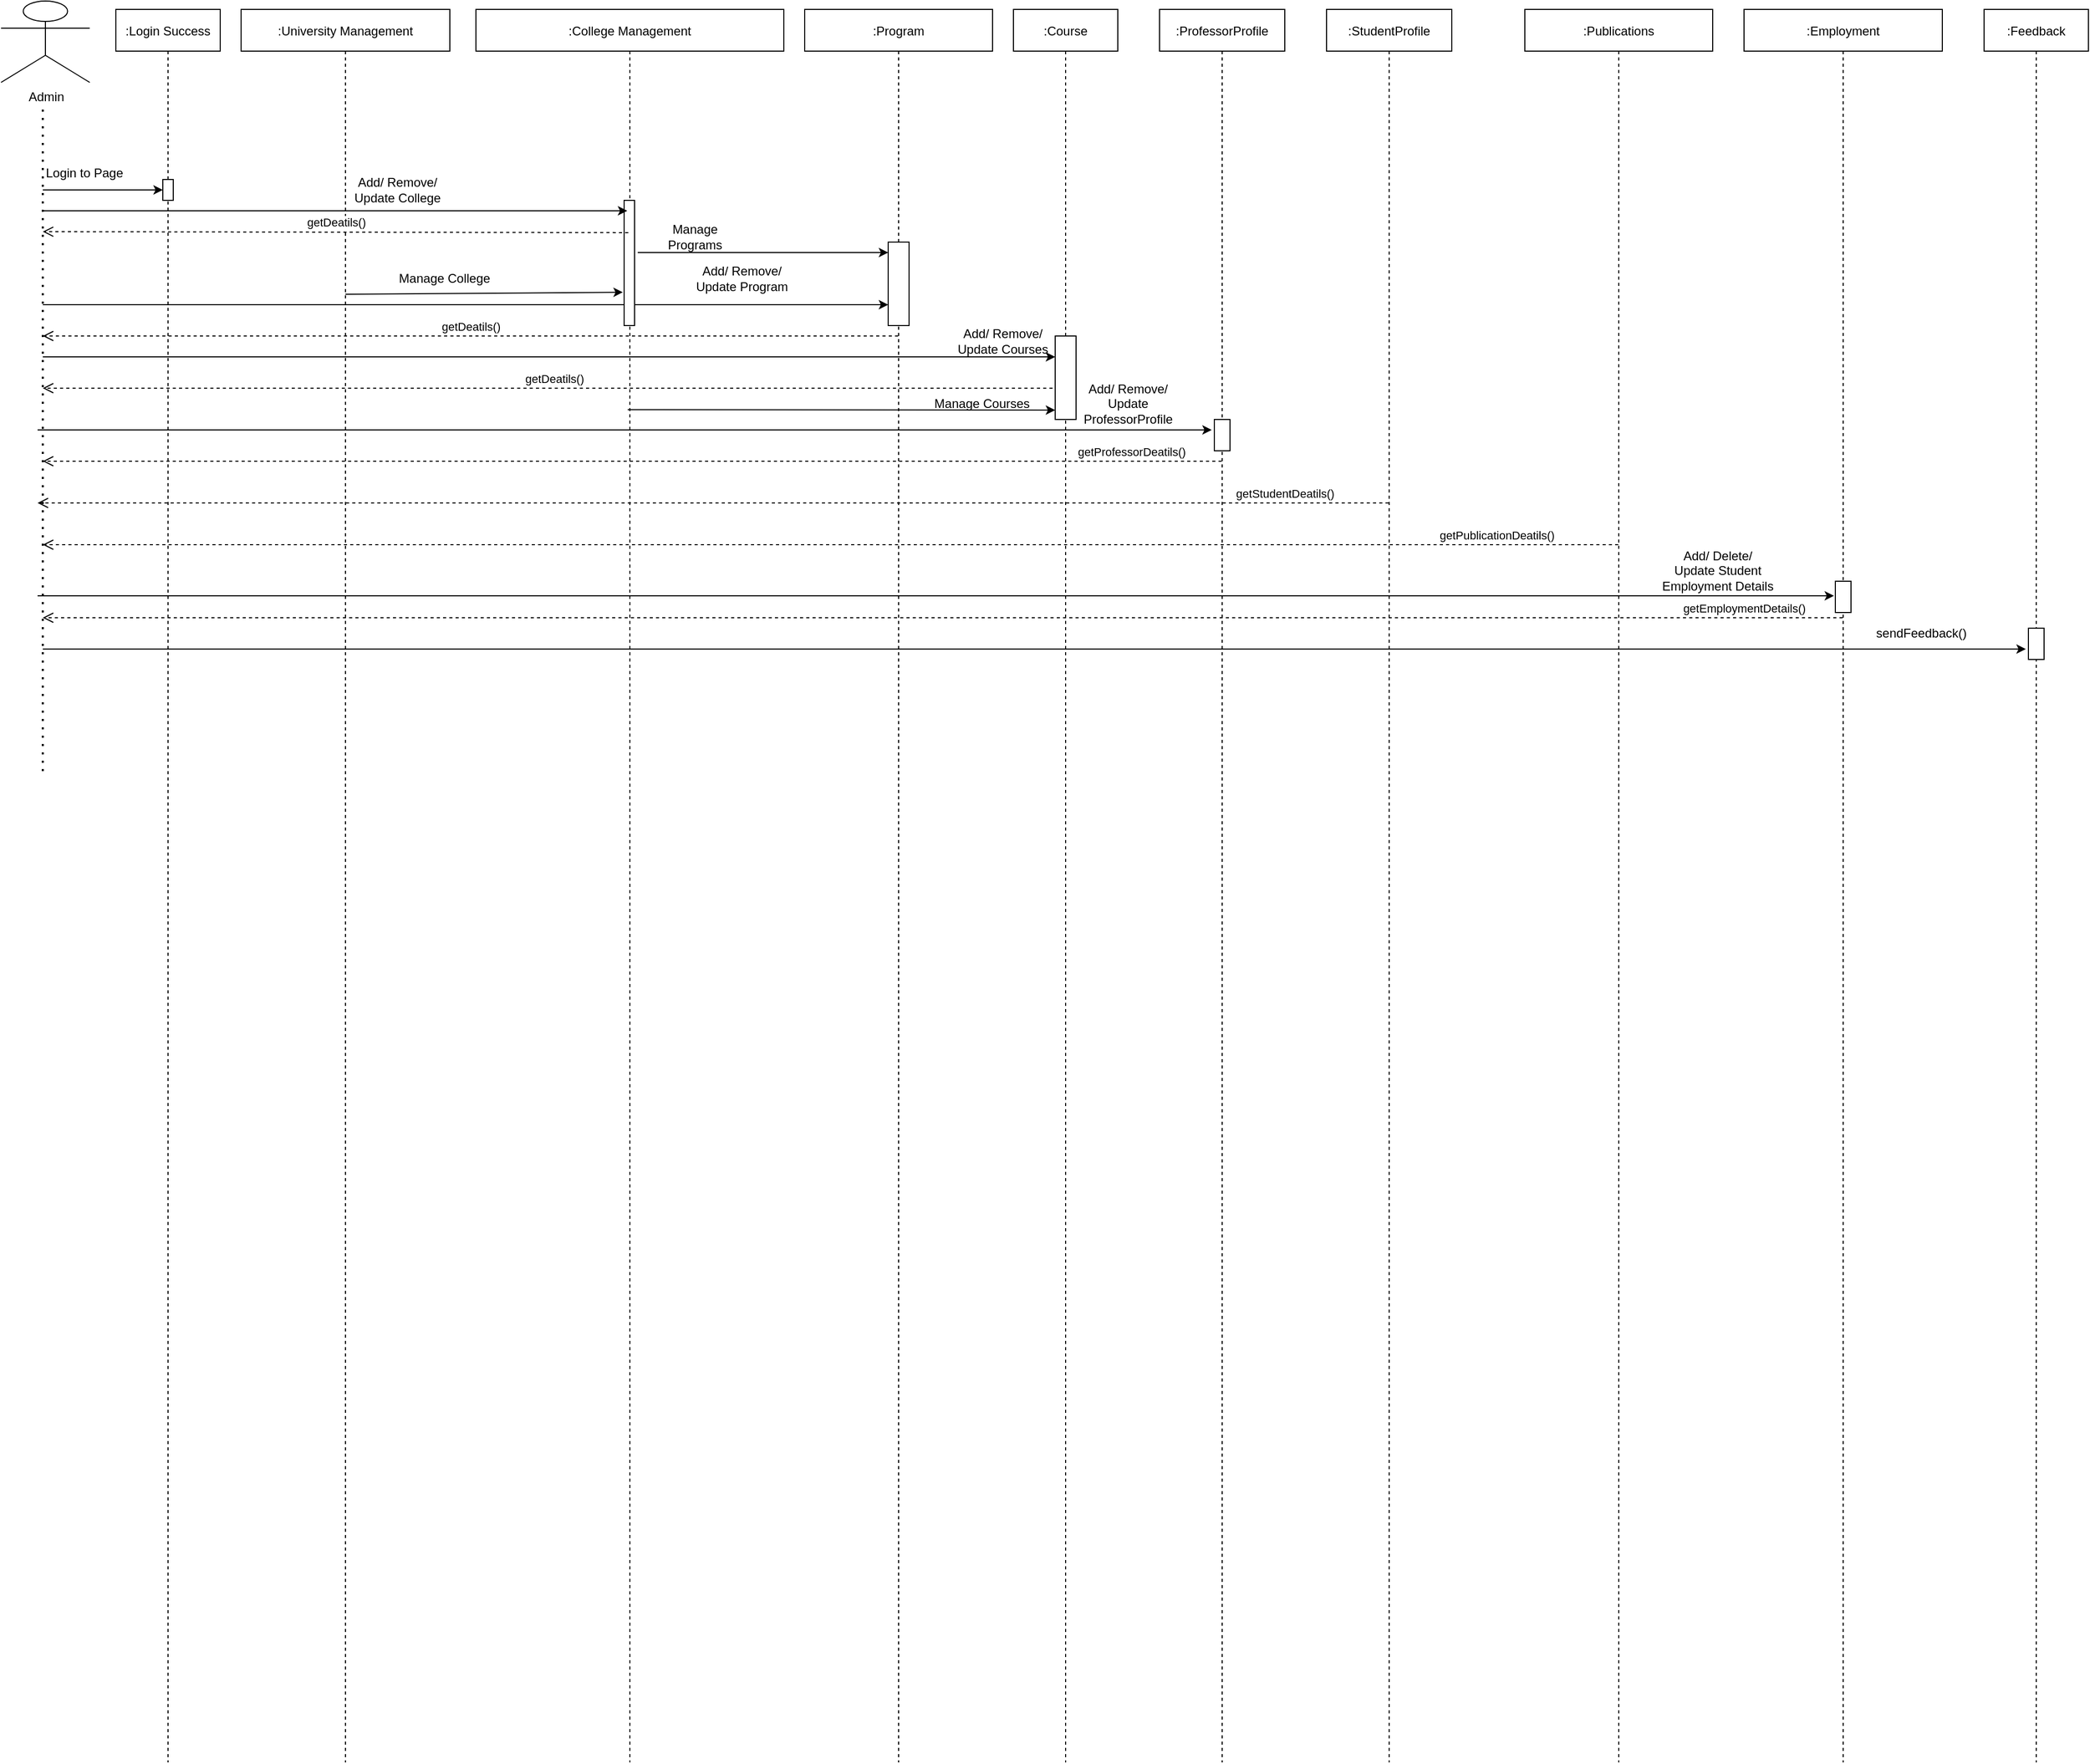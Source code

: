 <mxfile version="15.5.9" type="device" pages="5"><diagram id="-YylwGmBEjygzxJn9zCW" name="admin"><mxGraphModel dx="2234" dy="729" grid="1" gridSize="10" guides="1" tooltips="1" connect="1" arrows="1" fold="1" page="1" pageScale="1" pageWidth="850" pageHeight="1100" math="0" shadow="0"><root><mxCell id="0"/><mxCell id="1" parent="0"/><mxCell id="qCKNexQaomVt-2Db5GSP-1" value=":University Management" style="shape=umlLifeline;perimeter=lifelinePerimeter;container=1;collapsible=0;recursiveResize=0;rounded=0;shadow=0;strokeWidth=1;" vertex="1" parent="1"><mxGeometry x="70" y="168" width="200" height="1680" as="geometry"/></mxCell><mxCell id="qCKNexQaomVt-2Db5GSP-6" value=":College Management" style="shape=umlLifeline;perimeter=lifelinePerimeter;container=1;collapsible=0;recursiveResize=0;rounded=0;shadow=0;strokeWidth=1;" vertex="1" parent="1"><mxGeometry x="295" y="168" width="295" height="1680" as="geometry"/></mxCell><mxCell id="qCKNexQaomVt-2Db5GSP-17" value=":Program" style="shape=umlLifeline;perimeter=lifelinePerimeter;container=1;collapsible=0;recursiveResize=0;rounded=0;shadow=0;strokeWidth=1;" vertex="1" parent="1"><mxGeometry x="610" y="168" width="180" height="1680" as="geometry"/></mxCell><mxCell id="qCKNexQaomVt-2Db5GSP-30" value=":Course" style="shape=umlLifeline;perimeter=lifelinePerimeter;container=1;collapsible=0;recursiveResize=0;rounded=0;shadow=0;strokeWidth=1;" vertex="1" parent="1"><mxGeometry x="810" y="168" width="100" height="1680" as="geometry"/></mxCell><mxCell id="qCKNexQaomVt-2Db5GSP-33" value=":Publications" style="shape=umlLifeline;perimeter=lifelinePerimeter;container=1;collapsible=0;recursiveResize=0;rounded=0;shadow=0;strokeWidth=1;" vertex="1" parent="1"><mxGeometry x="1300" y="168" width="180" height="1680" as="geometry"/></mxCell><mxCell id="qCKNexQaomVt-2Db5GSP-36" value=":Feedback" style="shape=umlLifeline;perimeter=lifelinePerimeter;container=1;collapsible=0;recursiveResize=0;rounded=0;shadow=0;strokeWidth=1;" vertex="1" parent="1"><mxGeometry x="1740" y="168" width="100" height="1680" as="geometry"/></mxCell><mxCell id="qCKNexQaomVt-2Db5GSP-40" value=":Login Success" style="shape=umlLifeline;perimeter=lifelinePerimeter;container=1;collapsible=0;recursiveResize=0;rounded=0;shadow=0;strokeWidth=1;" vertex="1" parent="1"><mxGeometry x="-50" y="168" width="100" height="1680" as="geometry"/></mxCell><mxCell id="qCKNexQaomVt-2Db5GSP-48" value=":ProfessorProfile" style="shape=umlLifeline;perimeter=lifelinePerimeter;container=1;collapsible=0;recursiveResize=0;rounded=0;shadow=0;strokeWidth=1;" vertex="1" parent="1"><mxGeometry x="950" y="168" width="120" height="1680" as="geometry"/></mxCell><mxCell id="qCKNexQaomVt-2Db5GSP-50" value=":StudentProfile" style="shape=umlLifeline;perimeter=lifelinePerimeter;container=1;collapsible=0;recursiveResize=0;rounded=0;shadow=0;strokeWidth=1;" vertex="1" parent="1"><mxGeometry x="1110" y="168" width="120" height="1680" as="geometry"/></mxCell><mxCell id="qCKNexQaomVt-2Db5GSP-51" value=":Employment" style="shape=umlLifeline;perimeter=lifelinePerimeter;container=1;collapsible=0;recursiveResize=0;rounded=0;shadow=0;strokeWidth=1;" vertex="1" parent="1"><mxGeometry x="1510" y="168" width="190" height="1680" as="geometry"/></mxCell><mxCell id="F0qDE3bRMRym2ZZXly0R-1" value="Add/ Remove/ Update College" style="text;html=1;strokeColor=none;fillColor=none;align=center;verticalAlign=middle;whiteSpace=wrap;rounded=0;" vertex="1" parent="1"><mxGeometry x="170" y="326" width="100" height="30" as="geometry"/></mxCell><mxCell id="F0qDE3bRMRym2ZZXly0R-2" value="" style="endArrow=classic;html=1;rounded=0;" edge="1" parent="1"><mxGeometry width="50" height="50" relative="1" as="geometry"><mxPoint x="-120" y="451" as="sourcePoint"/><mxPoint x="690" y="451" as="targetPoint"/></mxGeometry></mxCell><mxCell id="F0qDE3bRMRym2ZZXly0R-3" value="" style="endArrow=classic;html=1;rounded=0;" edge="1" parent="1"><mxGeometry width="50" height="50" relative="1" as="geometry"><mxPoint x="-120" y="781" as="sourcePoint"/><mxPoint x="1780" y="781" as="targetPoint"/></mxGeometry></mxCell><mxCell id="F0qDE3bRMRym2ZZXly0R-4" value="" style="endArrow=classic;html=1;rounded=0;" edge="1" parent="1"><mxGeometry width="50" height="50" relative="1" as="geometry"><mxPoint x="-120" y="501" as="sourcePoint"/><mxPoint x="850" y="501" as="targetPoint"/></mxGeometry></mxCell><mxCell id="F0qDE3bRMRym2ZZXly0R-5" value="" style="endArrow=classic;html=1;rounded=0;" edge="1" parent="1"><mxGeometry width="50" height="50" relative="1" as="geometry"><mxPoint x="-125" y="571" as="sourcePoint"/><mxPoint x="1000" y="571" as="targetPoint"/></mxGeometry></mxCell><mxCell id="F0qDE3bRMRym2ZZXly0R-6" value="getStudentDeatils()" style="html=1;verticalAlign=bottom;endArrow=open;dashed=1;endSize=8;rounded=0;" edge="1" parent="1"><mxGeometry x="-0.844" relative="1" as="geometry"><mxPoint x="1169.5" y="641" as="sourcePoint"/><mxPoint x="-125" y="641" as="targetPoint"/><mxPoint x="1" as="offset"/></mxGeometry></mxCell><mxCell id="F0qDE3bRMRym2ZZXly0R-7" value="" style="endArrow=classic;html=1;rounded=0;entryX=-0.084;entryY=0.465;entryDx=0;entryDy=0;entryPerimeter=0;" edge="1" parent="1" target="F0qDE3bRMRym2ZZXly0R-33"><mxGeometry width="50" height="50" relative="1" as="geometry"><mxPoint x="-125" y="730" as="sourcePoint"/><mxPoint x="1295" y="650" as="targetPoint"/></mxGeometry></mxCell><mxCell id="F0qDE3bRMRym2ZZXly0R-8" value="Add/ Remove/ Update Program" style="text;html=1;strokeColor=none;fillColor=none;align=center;verticalAlign=middle;whiteSpace=wrap;rounded=0;" vertex="1" parent="1"><mxGeometry x="500" y="411" width="100" height="30" as="geometry"/></mxCell><mxCell id="F0qDE3bRMRym2ZZXly0R-9" value="" style="html=1;points=[];perimeter=orthogonalPerimeter;" vertex="1" parent="1"><mxGeometry x="437" y="351" width="10" height="120" as="geometry"/></mxCell><mxCell id="F0qDE3bRMRym2ZZXly0R-10" value="Manage Courses" style="text;html=1;strokeColor=none;fillColor=none;align=center;verticalAlign=middle;whiteSpace=wrap;rounded=0;" vertex="1" parent="1"><mxGeometry x="730" y="531" width="100" height="30" as="geometry"/></mxCell><mxCell id="F0qDE3bRMRym2ZZXly0R-11" value="getDeatils()" style="html=1;verticalAlign=bottom;endArrow=open;dashed=1;endSize=8;rounded=0;" edge="1" parent="1"><mxGeometry relative="1" as="geometry"><mxPoint x="699.5" y="481" as="sourcePoint"/><mxPoint x="-120" y="481" as="targetPoint"/></mxGeometry></mxCell><mxCell id="F0qDE3bRMRym2ZZXly0R-12" value="getDeatils()" style="html=1;verticalAlign=bottom;endArrow=open;dashed=1;endSize=8;rounded=0;" edge="1" parent="1"><mxGeometry relative="1" as="geometry"><mxPoint x="859.5" y="531" as="sourcePoint"/><mxPoint x="-120" y="531" as="targetPoint"/></mxGeometry></mxCell><mxCell id="F0qDE3bRMRym2ZZXly0R-13" value="Add/ Remove/ Update Courses" style="text;html=1;strokeColor=none;fillColor=none;align=center;verticalAlign=middle;whiteSpace=wrap;rounded=0;" vertex="1" parent="1"><mxGeometry x="750" y="471" width="100" height="30" as="geometry"/></mxCell><mxCell id="F0qDE3bRMRym2ZZXly0R-14" value="" style="html=1;points=[];perimeter=orthogonalPerimeter;" vertex="1" parent="1"><mxGeometry x="690" y="391" width="20" height="80" as="geometry"/></mxCell><mxCell id="F0qDE3bRMRym2ZZXly0R-15" value="" style="html=1;points=[];perimeter=orthogonalPerimeter;" vertex="1" parent="1"><mxGeometry x="850" y="481" width="20" height="80" as="geometry"/></mxCell><mxCell id="F0qDE3bRMRym2ZZXly0R-16" value="" style="html=1;points=[];perimeter=orthogonalPerimeter;" vertex="1" parent="1"><mxGeometry x="1782.5" y="761" width="15" height="30" as="geometry"/></mxCell><mxCell id="F0qDE3bRMRym2ZZXly0R-17" value="Admin" style="shape=umlActor;verticalLabelPosition=bottom;verticalAlign=top;html=1;outlineConnect=0;" vertex="1" parent="1"><mxGeometry x="-160" y="160" width="85" height="78" as="geometry"/></mxCell><mxCell id="F0qDE3bRMRym2ZZXly0R-18" value="" style="endArrow=classic;html=1;rounded=0;" edge="1" parent="1" target="F0qDE3bRMRym2ZZXly0R-19"><mxGeometry width="50" height="50" relative="1" as="geometry"><mxPoint x="-95" y="341" as="sourcePoint"/><mxPoint x="45" y="261" as="targetPoint"/><Array as="points"><mxPoint x="-80" y="341"/><mxPoint x="-120" y="341"/><mxPoint x="-45" y="341"/><mxPoint x="-35" y="341"/><mxPoint x="-25" y="341"/></Array></mxGeometry></mxCell><mxCell id="F0qDE3bRMRym2ZZXly0R-19" value="" style="html=1;points=[];perimeter=orthogonalPerimeter;" vertex="1" parent="1"><mxGeometry x="-5" y="331" width="10" height="20" as="geometry"/></mxCell><mxCell id="F0qDE3bRMRym2ZZXly0R-20" value="Login to Page" style="text;html=1;strokeColor=none;fillColor=none;align=center;verticalAlign=middle;whiteSpace=wrap;rounded=0;" vertex="1" parent="1"><mxGeometry x="-140" y="310" width="120" height="30" as="geometry"/></mxCell><mxCell id="F0qDE3bRMRym2ZZXly0R-21" value="" style="endArrow=classic;html=1;rounded=0;" edge="1" parent="1"><mxGeometry width="50" height="50" relative="1" as="geometry"><mxPoint x="-120" y="361" as="sourcePoint"/><mxPoint x="440" y="361" as="targetPoint"/></mxGeometry></mxCell><mxCell id="F0qDE3bRMRym2ZZXly0R-22" value="" style="endArrow=classic;html=1;rounded=0;entryX=-0.124;entryY=0.734;entryDx=0;entryDy=0;entryPerimeter=0;" edge="1" parent="1" target="F0qDE3bRMRym2ZZXly0R-9"><mxGeometry width="50" height="50" relative="1" as="geometry"><mxPoint x="170" y="441" as="sourcePoint"/><mxPoint x="420" y="441" as="targetPoint"/></mxGeometry></mxCell><mxCell id="F0qDE3bRMRym2ZZXly0R-23" value="" style="endArrow=classic;html=1;rounded=0;" edge="1" parent="1"><mxGeometry width="50" height="50" relative="1" as="geometry"><mxPoint x="450" y="401" as="sourcePoint"/><mxPoint x="690" y="401" as="targetPoint"/></mxGeometry></mxCell><mxCell id="F0qDE3bRMRym2ZZXly0R-24" value="Manage Programs" style="text;html=1;strokeColor=none;fillColor=none;align=center;verticalAlign=middle;whiteSpace=wrap;rounded=0;" vertex="1" parent="1"><mxGeometry x="460" y="371" width="90" height="30" as="geometry"/></mxCell><mxCell id="F0qDE3bRMRym2ZZXly0R-25" value="" style="endArrow=classic;html=1;rounded=0;exitX=0.493;exitY=0.173;exitDx=0;exitDy=0;exitPerimeter=0;" edge="1" parent="1"><mxGeometry width="50" height="50" relative="1" as="geometry"><mxPoint x="440.435" y="551.64" as="sourcePoint"/><mxPoint x="850" y="552" as="targetPoint"/></mxGeometry></mxCell><mxCell id="F0qDE3bRMRym2ZZXly0R-26" value="Manage College" style="text;html=1;strokeColor=none;fillColor=none;align=center;verticalAlign=middle;whiteSpace=wrap;rounded=0;" vertex="1" parent="1"><mxGeometry x="220" y="411" width="90" height="30" as="geometry"/></mxCell><mxCell id="F0qDE3bRMRym2ZZXly0R-27" value="" style="html=1;points=[];perimeter=orthogonalPerimeter;" vertex="1" parent="1"><mxGeometry x="1002.5" y="561" width="15" height="30" as="geometry"/></mxCell><mxCell id="F0qDE3bRMRym2ZZXly0R-28" value="Add/ Remove/ Update ProfessorProfile" style="text;html=1;strokeColor=none;fillColor=none;align=center;verticalAlign=middle;whiteSpace=wrap;rounded=0;" vertex="1" parent="1"><mxGeometry x="870" y="531" width="100" height="30" as="geometry"/></mxCell><mxCell id="F0qDE3bRMRym2ZZXly0R-29" value="getProfessorDeatils()" style="html=1;verticalAlign=bottom;endArrow=open;dashed=1;endSize=8;rounded=0;" edge="1" parent="1"><mxGeometry x="-0.844" relative="1" as="geometry"><mxPoint x="1009.5" y="601" as="sourcePoint"/><mxPoint x="-120" y="601" as="targetPoint"/><mxPoint x="1" as="offset"/></mxGeometry></mxCell><mxCell id="F0qDE3bRMRym2ZZXly0R-30" value="getDeatils()" style="html=1;verticalAlign=bottom;endArrow=open;dashed=1;endSize=8;rounded=0;exitX=0.495;exitY=0.072;exitDx=0;exitDy=0;exitPerimeter=0;" edge="1" parent="1"><mxGeometry relative="1" as="geometry"><mxPoint x="441.025" y="381.96" as="sourcePoint"/><mxPoint x="-120" y="381" as="targetPoint"/></mxGeometry></mxCell><mxCell id="F0qDE3bRMRym2ZZXly0R-31" value="getPublicationDeatils()" style="html=1;verticalAlign=bottom;endArrow=open;dashed=1;endSize=8;rounded=0;" edge="1" parent="1"><mxGeometry x="-0.844" relative="1" as="geometry"><mxPoint x="1389.5" y="681" as="sourcePoint"/><mxPoint x="-120" y="681" as="targetPoint"/><mxPoint x="1" as="offset"/></mxGeometry></mxCell><mxCell id="F0qDE3bRMRym2ZZXly0R-32" value="sendFeedback()" style="text;html=1;strokeColor=none;fillColor=none;align=center;verticalAlign=middle;whiteSpace=wrap;rounded=0;" vertex="1" parent="1"><mxGeometry x="1650" y="751" width="60" height="30" as="geometry"/></mxCell><mxCell id="F0qDE3bRMRym2ZZXly0R-33" value="" style="html=1;points=[];perimeter=orthogonalPerimeter;" vertex="1" parent="1"><mxGeometry x="1597.5" y="716" width="15" height="30" as="geometry"/></mxCell><mxCell id="F0qDE3bRMRym2ZZXly0R-34" value="Add/ Delete/ Update Student Employment Details" style="text;html=1;strokeColor=none;fillColor=none;align=center;verticalAlign=middle;whiteSpace=wrap;rounded=0;" vertex="1" parent="1"><mxGeometry x="1430" y="691" width="110" height="30" as="geometry"/></mxCell><mxCell id="F0qDE3bRMRym2ZZXly0R-35" value="getEmploymentDetails()" style="html=1;verticalAlign=bottom;endArrow=open;dashed=1;endSize=8;rounded=0;" edge="1" parent="1"><mxGeometry x="-0.89" relative="1" as="geometry"><mxPoint x="1604.5" y="751" as="sourcePoint"/><mxPoint x="-120" y="751" as="targetPoint"/><mxPoint as="offset"/></mxGeometry></mxCell><mxCell id="iMxC1is6SRNna8F7C6UC-3" value="" style="endArrow=none;dashed=1;html=1;dashPattern=1 3;strokeWidth=2;rounded=0;" edge="1" parent="1"><mxGeometry width="50" height="50" relative="1" as="geometry"><mxPoint x="-120" y="898" as="sourcePoint"/><mxPoint x="-120" y="260" as="targetPoint"/></mxGeometry></mxCell></root></mxGraphModel></diagram><diagram name="professor" id="CnPs33ZmZ1TdsFPtPxai"><mxGraphModel dx="1888" dy="547" grid="1" gridSize="10" guides="1" tooltips="1" connect="1" arrows="1" fold="1" page="1" pageScale="1" pageWidth="850" pageHeight="1100" math="0" shadow="0"><root><mxCell id="REOiDxyGF0iehBWid3Dp-0"/><mxCell id="REOiDxyGF0iehBWid3Dp-1" parent="REOiDxyGF0iehBWid3Dp-0"/><mxCell id="REOiDxyGF0iehBWid3Dp-2" value=":University Management" style="shape=umlLifeline;perimeter=lifelinePerimeter;container=1;collapsible=0;recursiveResize=0;rounded=0;shadow=0;strokeWidth=1;" vertex="1" parent="REOiDxyGF0iehBWid3Dp-1"><mxGeometry x="70" y="163" width="200" height="1680" as="geometry"/></mxCell><mxCell id="REOiDxyGF0iehBWid3Dp-7" value=":College Management" style="shape=umlLifeline;perimeter=lifelinePerimeter;container=1;collapsible=0;recursiveResize=0;rounded=0;shadow=0;strokeWidth=1;" vertex="1" parent="REOiDxyGF0iehBWid3Dp-1"><mxGeometry x="295" y="163" width="295" height="1680" as="geometry"/></mxCell><mxCell id="REOiDxyGF0iehBWid3Dp-18" value=":Program" style="shape=umlLifeline;perimeter=lifelinePerimeter;container=1;collapsible=0;recursiveResize=0;rounded=0;shadow=0;strokeWidth=1;" vertex="1" parent="REOiDxyGF0iehBWid3Dp-1"><mxGeometry x="610" y="163" width="180" height="1680" as="geometry"/></mxCell><mxCell id="REOiDxyGF0iehBWid3Dp-31" value=":Course" style="shape=umlLifeline;perimeter=lifelinePerimeter;container=1;collapsible=0;recursiveResize=0;rounded=0;shadow=0;strokeWidth=1;" vertex="1" parent="REOiDxyGF0iehBWid3Dp-1"><mxGeometry x="810" y="163" width="100" height="1680" as="geometry"/></mxCell><mxCell id="REOiDxyGF0iehBWid3Dp-34" value=":Publications" style="shape=umlLifeline;perimeter=lifelinePerimeter;container=1;collapsible=0;recursiveResize=0;rounded=0;shadow=0;strokeWidth=1;" vertex="1" parent="REOiDxyGF0iehBWid3Dp-1"><mxGeometry x="1300" y="163" width="180" height="1680" as="geometry"/></mxCell><mxCell id="REOiDxyGF0iehBWid3Dp-41" value=":Login Success" style="shape=umlLifeline;perimeter=lifelinePerimeter;container=1;collapsible=0;recursiveResize=0;rounded=0;shadow=0;strokeWidth=1;" vertex="1" parent="REOiDxyGF0iehBWid3Dp-1"><mxGeometry x="-50" y="163" width="100" height="1680" as="geometry"/></mxCell><mxCell id="REOiDxyGF0iehBWid3Dp-49" value=":ProfessorProfile" style="shape=umlLifeline;perimeter=lifelinePerimeter;container=1;collapsible=0;recursiveResize=0;rounded=0;shadow=0;strokeWidth=1;" vertex="1" parent="REOiDxyGF0iehBWid3Dp-1"><mxGeometry x="950" y="163" width="120" height="1680" as="geometry"/></mxCell><mxCell id="REOiDxyGF0iehBWid3Dp-51" value=":StudentProfile" style="shape=umlLifeline;perimeter=lifelinePerimeter;container=1;collapsible=0;recursiveResize=0;rounded=0;shadow=0;strokeWidth=1;" vertex="1" parent="REOiDxyGF0iehBWid3Dp-1"><mxGeometry x="1110" y="163" width="120" height="1680" as="geometry"/></mxCell><mxCell id="REOiDxyGF0iehBWid3Dp-130" value="getProfessorDeatils()" style="html=1;verticalAlign=bottom;endArrow=open;dashed=1;endSize=8;rounded=0;" edge="1" parent="REOiDxyGF0iehBWid3Dp-1"><mxGeometry x="-0.879" y="-10" relative="1" as="geometry"><mxPoint x="1004.5" y="296" as="sourcePoint"/><mxPoint x="-120" y="296" as="targetPoint"/><mxPoint as="offset"/></mxGeometry></mxCell><mxCell id="REOiDxyGF0iehBWid3Dp-131" value="Teaches" style="text;html=1;strokeColor=none;fillColor=none;align=center;verticalAlign=middle;whiteSpace=wrap;rounded=0;" vertex="1" parent="REOiDxyGF0iehBWid3Dp-1"><mxGeometry x="730" y="291" width="60" height="30" as="geometry"/></mxCell><mxCell id="REOiDxyGF0iehBWid3Dp-132" value="getPublicationDeatils()" style="html=1;verticalAlign=bottom;endArrow=open;dashed=1;endSize=8;rounded=0;" edge="1" parent="REOiDxyGF0iehBWid3Dp-1"><mxGeometry x="-0.844" relative="1" as="geometry"><mxPoint x="1393" y="396" as="sourcePoint"/><mxPoint x="-120" y="396" as="targetPoint"/><mxPoint x="1" as="offset"/></mxGeometry></mxCell><mxCell id="REOiDxyGF0iehBWid3Dp-133" value="" style="html=1;points=[];perimeter=orthogonalPerimeter;" vertex="1" parent="REOiDxyGF0iehBWid3Dp-1"><mxGeometry x="1385" y="346" width="10" height="30" as="geometry"/></mxCell><mxCell id="REOiDxyGF0iehBWid3Dp-134" value="Professor" style="shape=umlActor;verticalLabelPosition=bottom;verticalAlign=top;html=1;outlineConnect=0;" vertex="1" parent="REOiDxyGF0iehBWid3Dp-1"><mxGeometry x="-140" y="130" width="40" height="64" as="geometry"/></mxCell><mxCell id="REOiDxyGF0iehBWid3Dp-135" value="" style="endArrow=classic;html=1;rounded=0;exitX=0.153;exitY=0.993;exitDx=0;exitDy=0;exitPerimeter=0;" edge="1" parent="REOiDxyGF0iehBWid3Dp-1" source="REOiDxyGF0iehBWid3Dp-138"><mxGeometry width="50" height="50" relative="1" as="geometry"><mxPoint x="-140" y="276" as="sourcePoint"/><mxPoint x="-5" y="276" as="targetPoint"/></mxGeometry></mxCell><mxCell id="REOiDxyGF0iehBWid3Dp-136" value="" style="html=1;points=[];perimeter=orthogonalPerimeter;" vertex="1" parent="REOiDxyGF0iehBWid3Dp-1"><mxGeometry x="-5" y="266" width="10" height="20" as="geometry"/></mxCell><mxCell id="REOiDxyGF0iehBWid3Dp-137" value="" style="endArrow=classic;html=1;rounded=0;entryX=0.486;entryY=0.407;entryDx=0;entryDy=0;entryPerimeter=0;" edge="1" parent="REOiDxyGF0iehBWid3Dp-1"><mxGeometry width="50" height="50" relative="1" as="geometry"><mxPoint x="-120" y="316" as="sourcePoint"/><mxPoint x="858.6" y="314.64" as="targetPoint"/></mxGeometry></mxCell><mxCell id="REOiDxyGF0iehBWid3Dp-138" value="Login to Page" style="text;html=1;strokeColor=none;fillColor=none;align=center;verticalAlign=middle;whiteSpace=wrap;rounded=0;" vertex="1" parent="REOiDxyGF0iehBWid3Dp-1"><mxGeometry x="-140" y="246" width="120" height="30" as="geometry"/></mxCell><mxCell id="REOiDxyGF0iehBWid3Dp-139" value="" style="endArrow=classic;html=1;rounded=0;" edge="1" parent="REOiDxyGF0iehBWid3Dp-1"><mxGeometry width="50" height="50" relative="1" as="geometry"><mxPoint x="-120" y="356" as="sourcePoint"/><mxPoint x="1380" y="356" as="targetPoint"/></mxGeometry></mxCell><mxCell id="REOiDxyGF0iehBWid3Dp-140" value="Publishes" style="text;html=1;strokeColor=none;fillColor=none;align=center;verticalAlign=middle;whiteSpace=wrap;rounded=0;" vertex="1" parent="REOiDxyGF0iehBWid3Dp-1"><mxGeometry x="1220" y="326" width="60" height="30" as="geometry"/></mxCell><mxCell id="Q01YaVghsuQ0AQxW3LUG-2" value="" style="endArrow=none;dashed=1;html=1;dashPattern=1 3;strokeWidth=2;rounded=0;" edge="1" parent="REOiDxyGF0iehBWid3Dp-1"><mxGeometry width="50" height="50" relative="1" as="geometry"><mxPoint x="-120" y="520" as="sourcePoint"/><mxPoint x="-120" y="220" as="targetPoint"/></mxGeometry></mxCell></root></mxGraphModel></diagram><diagram id="7tOMkYE2X7MKvi8rUzd_" name="student"><mxGraphModel dx="1888" dy="547" grid="1" gridSize="10" guides="1" tooltips="1" connect="1" arrows="1" fold="1" page="1" pageScale="1" pageWidth="850" pageHeight="1100" math="0" shadow="0"><root><mxCell id="gBKAP_PZNJUgvnspiH6i-0"/><mxCell id="gBKAP_PZNJUgvnspiH6i-1" parent="gBKAP_PZNJUgvnspiH6i-0"/><mxCell id="gBKAP_PZNJUgvnspiH6i-2" value=":University Management" style="shape=umlLifeline;perimeter=lifelinePerimeter;container=1;collapsible=0;recursiveResize=0;rounded=0;shadow=0;strokeWidth=1;" vertex="1" parent="gBKAP_PZNJUgvnspiH6i-1"><mxGeometry x="70" y="80" width="200" height="1680" as="geometry"/></mxCell><mxCell id="gBKAP_PZNJUgvnspiH6i-5" value="" style="endArrow=classic;html=1;rounded=0;entryX=0.053;entryY=0.395;entryDx=0;entryDy=0;entryPerimeter=0;" edge="1" parent="gBKAP_PZNJUgvnspiH6i-2" target="gBKAP_PZNJUgvnspiH6i-30"><mxGeometry width="50" height="50" relative="1" as="geometry"><mxPoint x="-210" y="170" as="sourcePoint"/><mxPoint x="620" y="170" as="targetPoint"/></mxGeometry></mxCell><mxCell id="gBKAP_PZNJUgvnspiH6i-7" value=":College Management" style="shape=umlLifeline;perimeter=lifelinePerimeter;container=1;collapsible=0;recursiveResize=0;rounded=0;shadow=0;strokeWidth=1;" vertex="1" parent="gBKAP_PZNJUgvnspiH6i-1"><mxGeometry x="295" y="80" width="295" height="1680" as="geometry"/></mxCell><mxCell id="gBKAP_PZNJUgvnspiH6i-13" value="" style="endArrow=none;html=1;rounded=0;entryX=-0.001;entryY=0.613;entryDx=0;entryDy=0;entryPerimeter=0;exitX=1.002;exitY=0.605;exitDx=0;exitDy=0;exitPerimeter=0;" edge="1" parent="gBKAP_PZNJUgvnspiH6i-7"><mxGeometry width="50" height="50" relative="1" as="geometry"><mxPoint x="362.34" y="410.0" as="sourcePoint"/><mxPoint x="-420.0" y="412.88" as="targetPoint"/></mxGeometry></mxCell><mxCell id="gBKAP_PZNJUgvnspiH6i-14" value="if Accepted" style="shape=umlFrame;whiteSpace=wrap;html=1;width=70;height=30;" vertex="1" parent="gBKAP_PZNJUgvnspiH6i-7"><mxGeometry x="-420" y="180" width="780" height="360" as="geometry"/></mxCell><mxCell id="gBKAP_PZNJUgvnspiH6i-18" value=":Program" style="shape=umlLifeline;perimeter=lifelinePerimeter;container=1;collapsible=0;recursiveResize=0;rounded=0;shadow=0;strokeWidth=1;" vertex="1" parent="gBKAP_PZNJUgvnspiH6i-1"><mxGeometry x="610" y="80" width="180" height="1680" as="geometry"/></mxCell><mxCell id="gBKAP_PZNJUgvnspiH6i-25" value="getCourseRegistrationDetails()" style="html=1;verticalAlign=bottom;endArrow=open;dashed=1;endSize=8;rounded=0;exitX=0.502;exitY=0.597;exitDx=0;exitDy=0;exitPerimeter=0;" edge="1" parent="gBKAP_PZNJUgvnspiH6i-18"><mxGeometry x="-0.796" y="1" relative="1" as="geometry"><mxPoint x="250.2" y="252.96" as="sourcePoint"/><mxPoint x="-750" y="252" as="targetPoint"/><mxPoint as="offset"/></mxGeometry></mxCell><mxCell id="gBKAP_PZNJUgvnspiH6i-28" value="Apply to the Program" style="text;html=1;strokeColor=none;fillColor=none;align=center;verticalAlign=middle;whiteSpace=wrap;rounded=0;" vertex="1" parent="gBKAP_PZNJUgvnspiH6i-18"><mxGeometry x="-40" y="140" width="90" height="30" as="geometry"/></mxCell><mxCell id="gBKAP_PZNJUgvnspiH6i-30" value="" style="html=1;points=[];perimeter=orthogonalPerimeter;" vertex="1" parent="gBKAP_PZNJUgvnspiH6i-18"><mxGeometry x="85" y="150" width="10" height="50" as="geometry"/></mxCell><mxCell id="gBKAP_PZNJUgvnspiH6i-31" value=":Course" style="shape=umlLifeline;perimeter=lifelinePerimeter;container=1;collapsible=0;recursiveResize=0;rounded=0;shadow=0;strokeWidth=1;" vertex="1" parent="gBKAP_PZNJUgvnspiH6i-1"><mxGeometry x="810" y="80" width="100" height="1680" as="geometry"/></mxCell><mxCell id="gBKAP_PZNJUgvnspiH6i-32" value="" style="html=1;points=[];perimeter=orthogonalPerimeter;" vertex="1" parent="gBKAP_PZNJUgvnspiH6i-31"><mxGeometry x="50" y="220" width="10" height="25" as="geometry"/></mxCell><mxCell id="gBKAP_PZNJUgvnspiH6i-34" value=":Publications" style="shape=umlLifeline;perimeter=lifelinePerimeter;container=1;collapsible=0;recursiveResize=0;rounded=0;shadow=0;strokeWidth=1;" vertex="1" parent="gBKAP_PZNJUgvnspiH6i-1"><mxGeometry x="1300" y="80" width="180" height="1680" as="geometry"/></mxCell><mxCell id="gBKAP_PZNJUgvnspiH6i-35" value="" style="html=1;points=[];perimeter=orthogonalPerimeter;" vertex="1" parent="gBKAP_PZNJUgvnspiH6i-34"><mxGeometry x="85" y="270" width="10" height="30" as="geometry"/></mxCell><mxCell id="gBKAP_PZNJUgvnspiH6i-37" value=":Feedback" style="shape=umlLifeline;perimeter=lifelinePerimeter;container=1;collapsible=0;recursiveResize=0;rounded=0;shadow=0;strokeWidth=1;" vertex="1" parent="gBKAP_PZNJUgvnspiH6i-1"><mxGeometry x="1740" y="80" width="100" height="1680" as="geometry"/></mxCell><mxCell id="gBKAP_PZNJUgvnspiH6i-38" value="" style="html=1;points=[];perimeter=orthogonalPerimeter;" vertex="1" parent="gBKAP_PZNJUgvnspiH6i-37"><mxGeometry x="45" y="345" width="10" height="30" as="geometry"/></mxCell><mxCell id="gBKAP_PZNJUgvnspiH6i-43" value=":Login Success" style="shape=umlLifeline;perimeter=lifelinePerimeter;container=1;collapsible=0;recursiveResize=0;rounded=0;shadow=0;strokeWidth=1;" vertex="1" parent="gBKAP_PZNJUgvnspiH6i-1"><mxGeometry x="-50" y="80" width="100" height="1680" as="geometry"/></mxCell><mxCell id="gBKAP_PZNJUgvnspiH6i-48" value="" style="endArrow=classic;html=1;rounded=0;" edge="1" parent="gBKAP_PZNJUgvnspiH6i-43"><mxGeometry width="50" height="50" relative="1" as="geometry"><mxPoint x="-90" y="150" as="sourcePoint"/><mxPoint x="50" y="150" as="targetPoint"/></mxGeometry></mxCell><mxCell id="gBKAP_PZNJUgvnspiH6i-49" value="" style="html=1;points=[];perimeter=orthogonalPerimeter;" vertex="1" parent="gBKAP_PZNJUgvnspiH6i-43"><mxGeometry x="45" y="140" width="10" height="20" as="geometry"/></mxCell><mxCell id="gBKAP_PZNJUgvnspiH6i-50" value="Login to Page" style="text;html=1;strokeColor=none;fillColor=none;align=center;verticalAlign=middle;whiteSpace=wrap;rounded=0;" vertex="1" parent="gBKAP_PZNJUgvnspiH6i-43"><mxGeometry x="-80" y="120" width="110" height="30" as="geometry"/></mxCell><mxCell id="gBKAP_PZNJUgvnspiH6i-59" value=":ProfessorProfile" style="shape=umlLifeline;perimeter=lifelinePerimeter;container=1;collapsible=0;recursiveResize=0;rounded=0;shadow=0;strokeWidth=1;" vertex="1" parent="gBKAP_PZNJUgvnspiH6i-1"><mxGeometry x="950" y="80" width="120" height="1680" as="geometry"/></mxCell><mxCell id="gBKAP_PZNJUgvnspiH6i-64" value=":StudentProfile" style="shape=umlLifeline;perimeter=lifelinePerimeter;container=1;collapsible=0;recursiveResize=0;rounded=0;shadow=0;strokeWidth=1;" vertex="1" parent="gBKAP_PZNJUgvnspiH6i-1"><mxGeometry x="1110" y="80" width="120" height="1680" as="geometry"/></mxCell><mxCell id="gBKAP_PZNJUgvnspiH6i-69" value="Student" style="shape=umlActor;verticalLabelPosition=bottom;verticalAlign=top;html=1;outlineConnect=0;" vertex="1" parent="gBKAP_PZNJUgvnspiH6i-1"><mxGeometry x="-167" y="20" width="60" height="90" as="geometry"/></mxCell><mxCell id="gBKAP_PZNJUgvnspiH6i-70" value="Reject Letter" style="html=1;verticalAlign=bottom;endArrow=open;dashed=1;endSize=8;rounded=0;exitX=0.506;exitY=0.75;exitDx=0;exitDy=0;exitPerimeter=0;" edge="1" parent="gBKAP_PZNJUgvnspiH6i-1"><mxGeometry x="-0.73" relative="1" as="geometry"><mxPoint x="701.08" y="590" as="sourcePoint"/><mxPoint x="-140" y="590" as="targetPoint"/><mxPoint as="offset"/></mxGeometry></mxCell><mxCell id="gBKAP_PZNJUgvnspiH6i-71" value="Admit Letter" style="html=1;verticalAlign=bottom;endArrow=open;dashed=1;endSize=8;rounded=0;" edge="1" parent="gBKAP_PZNJUgvnspiH6i-1"><mxGeometry x="-0.685" relative="1" as="geometry"><mxPoint x="699.5" y="300" as="sourcePoint"/><mxPoint x="-140" y="300" as="targetPoint"/><mxPoint as="offset"/></mxGeometry></mxCell><mxCell id="gBKAP_PZNJUgvnspiH6i-72" value="if Rejected" style="text;html=1;strokeColor=none;fillColor=none;align=center;verticalAlign=middle;whiteSpace=wrap;rounded=0;" vertex="1" parent="gBKAP_PZNJUgvnspiH6i-1"><mxGeometry x="-110" y="490" width="70" height="30" as="geometry"/></mxCell><mxCell id="gBKAP_PZNJUgvnspiH6i-73" value="" style="endArrow=classic;html=1;rounded=0;entryX=0.478;entryY=0.588;entryDx=0;entryDy=0;entryPerimeter=0;" edge="1" parent="gBKAP_PZNJUgvnspiH6i-1"><mxGeometry width="50" height="50" relative="1" as="geometry"><mxPoint x="-140" y="318" as="sourcePoint"/><mxPoint x="857.8" y="317.84" as="targetPoint"/></mxGeometry></mxCell><mxCell id="gBKAP_PZNJUgvnspiH6i-74" value="getStudentProfileDetails()" style="html=1;verticalAlign=bottom;endArrow=open;dashed=1;endSize=8;rounded=0;" edge="1" parent="gBKAP_PZNJUgvnspiH6i-1"><mxGeometry x="-0.877" relative="1" as="geometry"><mxPoint x="1169.5" y="350" as="sourcePoint"/><mxPoint x="-140" y="350" as="targetPoint"/><mxPoint as="offset"/></mxGeometry></mxCell><mxCell id="gBKAP_PZNJUgvnspiH6i-75" value="" style="endArrow=classic;html=1;rounded=0;" edge="1" parent="gBKAP_PZNJUgvnspiH6i-1"><mxGeometry width="50" height="50" relative="1" as="geometry"><mxPoint x="-140" y="370" as="sourcePoint"/><mxPoint x="1380" y="370" as="targetPoint"/></mxGeometry></mxCell><mxCell id="gBKAP_PZNJUgvnspiH6i-76" value="Publishes" style="text;html=1;strokeColor=none;fillColor=none;align=center;verticalAlign=middle;whiteSpace=wrap;rounded=0;" vertex="1" parent="gBKAP_PZNJUgvnspiH6i-1"><mxGeometry x="1215" y="340" width="60" height="30" as="geometry"/></mxCell><mxCell id="gBKAP_PZNJUgvnspiH6i-77" value="getPublicationDeatils()" style="html=1;verticalAlign=bottom;endArrow=open;dashed=1;endSize=8;rounded=0;" edge="1" parent="gBKAP_PZNJUgvnspiH6i-1"><mxGeometry x="-0.844" relative="1" as="geometry"><mxPoint x="1389.5" y="390" as="sourcePoint"/><mxPoint x="-140" y="390" as="targetPoint"/><mxPoint x="1" as="offset"/></mxGeometry></mxCell><mxCell id="gBKAP_PZNJUgvnspiH6i-78" value=":Employment" style="shape=umlLifeline;perimeter=lifelinePerimeter;container=1;collapsible=0;recursiveResize=0;rounded=0;shadow=0;strokeWidth=1;" vertex="1" parent="gBKAP_PZNJUgvnspiH6i-1"><mxGeometry x="1510" y="80" width="190" height="1680" as="geometry"/></mxCell><mxCell id="gBKAP_PZNJUgvnspiH6i-85" value="" style="endArrow=classic;html=1;rounded=0;" edge="1" parent="gBKAP_PZNJUgvnspiH6i-1"><mxGeometry width="50" height="50" relative="1" as="geometry"><mxPoint x="-140" y="440" as="sourcePoint"/><mxPoint x="1780" y="440" as="targetPoint"/></mxGeometry></mxCell><mxCell id="gBKAP_PZNJUgvnspiH6i-89" value="giveFeedback()" style="text;html=1;strokeColor=none;fillColor=none;align=center;verticalAlign=middle;whiteSpace=wrap;rounded=0;" vertex="1" parent="gBKAP_PZNJUgvnspiH6i-1"><mxGeometry x="1660" y="410" width="60" height="30" as="geometry"/></mxCell><mxCell id="gBKAP_PZNJUgvnspiH6i-93" value="Register for Courses" style="text;html=1;strokeColor=none;fillColor=none;align=center;verticalAlign=middle;whiteSpace=wrap;rounded=0;" vertex="1" parent="gBKAP_PZNJUgvnspiH6i-1"><mxGeometry x="730" y="290" width="120" height="30" as="geometry"/></mxCell><mxCell id="EXWXHUxKUrYsz84sY_f8-1" value="" style="endArrow=none;dashed=1;html=1;dashPattern=1 3;strokeWidth=2;rounded=0;" edge="1" parent="gBKAP_PZNJUgvnspiH6i-1"><mxGeometry width="50" height="50" relative="1" as="geometry"><mxPoint x="-140" y="720" as="sourcePoint"/><mxPoint x="-140" y="130" as="targetPoint"/></mxGeometry></mxCell></root></mxGraphModel></diagram><diagram id="y0lN_oMywxr5QkyXMNaT" name="Dashboard"><mxGraphModel dx="1888" dy="547" grid="1" gridSize="10" guides="1" tooltips="1" connect="1" arrows="1" fold="1" page="1" pageScale="1" pageWidth="850" pageHeight="1100" math="0" shadow="0"><root><mxCell id="QPf8EScHmqZesUe-nDSp-0"/><mxCell id="QPf8EScHmqZesUe-nDSp-1" parent="QPf8EScHmqZesUe-nDSp-0"/><mxCell id="QPf8EScHmqZesUe-nDSp-2" value=":University Management" style="shape=umlLifeline;perimeter=lifelinePerimeter;container=1;collapsible=0;recursiveResize=0;rounded=0;shadow=0;strokeWidth=1;" vertex="1" parent="QPf8EScHmqZesUe-nDSp-1"><mxGeometry x="70" y="80" width="200" height="1680" as="geometry"/></mxCell><mxCell id="QPf8EScHmqZesUe-nDSp-7" value=":College Management" style="shape=umlLifeline;perimeter=lifelinePerimeter;container=1;collapsible=0;recursiveResize=0;rounded=0;shadow=0;strokeWidth=1;" vertex="1" parent="QPf8EScHmqZesUe-nDSp-1"><mxGeometry x="295" y="80" width="295" height="1680" as="geometry"/></mxCell><mxCell id="QPf8EScHmqZesUe-nDSp-16" value="getSurveyMetrics()" style="html=1;verticalAlign=bottom;endArrow=open;dashed=1;endSize=8;rounded=0;" edge="1" parent="QPf8EScHmqZesUe-nDSp-7"><mxGeometry x="-0.916" relative="1" as="geometry"><mxPoint x="1644.5" y="240" as="sourcePoint"/><mxPoint x="-415" y="240" as="targetPoint"/><mxPoint as="offset"/></mxGeometry></mxCell><mxCell id="QPf8EScHmqZesUe-nDSp-18" value=":Program" style="shape=umlLifeline;perimeter=lifelinePerimeter;container=1;collapsible=0;recursiveResize=0;rounded=0;shadow=0;strokeWidth=1;" vertex="1" parent="QPf8EScHmqZesUe-nDSp-1"><mxGeometry x="610" y="80" width="180" height="1680" as="geometry"/></mxCell><mxCell id="QPf8EScHmqZesUe-nDSp-26" value="getPublicationMetrics()" style="html=1;verticalAlign=bottom;endArrow=open;dashed=1;endSize=8;rounded=0;exitX=0.499;exitY=0.905;exitDx=0;exitDy=0;exitPerimeter=0;" edge="1" parent="QPf8EScHmqZesUe-nDSp-18"><mxGeometry x="-0.849" relative="1" as="geometry"><mxPoint x="779.82" y="120.4" as="sourcePoint"/><mxPoint x="-730" y="120" as="targetPoint"/><mxPoint as="offset"/></mxGeometry></mxCell><mxCell id="QPf8EScHmqZesUe-nDSp-27" value="getFeedbackMetrics()" style="html=1;verticalAlign=bottom;endArrow=open;dashed=1;endSize=8;rounded=0;" edge="1" parent="QPf8EScHmqZesUe-nDSp-18"><mxGeometry x="-0.916" relative="1" as="geometry"><mxPoint x="1180" y="200" as="sourcePoint"/><mxPoint x="-730" y="200" as="targetPoint"/><mxPoint as="offset"/></mxGeometry></mxCell><mxCell id="QPf8EScHmqZesUe-nDSp-31" value=":Course" style="shape=umlLifeline;perimeter=lifelinePerimeter;container=1;collapsible=0;recursiveResize=0;rounded=0;shadow=0;strokeWidth=1;" vertex="1" parent="QPf8EScHmqZesUe-nDSp-1"><mxGeometry x="810" y="80" width="100" height="1680" as="geometry"/></mxCell><mxCell id="QPf8EScHmqZesUe-nDSp-34" value=":Publications" style="shape=umlLifeline;perimeter=lifelinePerimeter;container=1;collapsible=0;recursiveResize=0;rounded=0;shadow=0;strokeWidth=1;" vertex="1" parent="QPf8EScHmqZesUe-nDSp-1"><mxGeometry x="1300" y="80" width="180" height="1680" as="geometry"/></mxCell><mxCell id="QPf8EScHmqZesUe-nDSp-37" value=":Feedback" style="shape=umlLifeline;perimeter=lifelinePerimeter;container=1;collapsible=0;recursiveResize=0;rounded=0;shadow=0;strokeWidth=1;" vertex="1" parent="QPf8EScHmqZesUe-nDSp-1"><mxGeometry x="1740" y="80" width="100" height="1680" as="geometry"/></mxCell><mxCell id="QPf8EScHmqZesUe-nDSp-43" value=":Login Success" style="shape=umlLifeline;perimeter=lifelinePerimeter;container=1;collapsible=0;recursiveResize=0;rounded=0;shadow=0;strokeWidth=1;" vertex="1" parent="QPf8EScHmqZesUe-nDSp-1"><mxGeometry x="-50" y="80" width="100" height="1680" as="geometry"/></mxCell><mxCell id="QPf8EScHmqZesUe-nDSp-59" value=":ProfessorProfile" style="shape=umlLifeline;perimeter=lifelinePerimeter;container=1;collapsible=0;recursiveResize=0;rounded=0;shadow=0;strokeWidth=1;" vertex="1" parent="QPf8EScHmqZesUe-nDSp-1"><mxGeometry x="950" y="80" width="120" height="1680" as="geometry"/></mxCell><mxCell id="QPf8EScHmqZesUe-nDSp-64" value=":StudentProfile" style="shape=umlLifeline;perimeter=lifelinePerimeter;container=1;collapsible=0;recursiveResize=0;rounded=0;shadow=0;strokeWidth=1;" vertex="1" parent="QPf8EScHmqZesUe-nDSp-1"><mxGeometry x="1110" y="80" width="120" height="1680" as="geometry"/></mxCell><mxCell id="QPf8EScHmqZesUe-nDSp-78" value=":Employment" style="shape=umlLifeline;perimeter=lifelinePerimeter;container=1;collapsible=0;recursiveResize=0;rounded=0;shadow=0;strokeWidth=1;" vertex="1" parent="QPf8EScHmqZesUe-nDSp-1"><mxGeometry x="1510" y="80" width="190" height="1680" as="geometry"/></mxCell><mxCell id="QPf8EScHmqZesUe-nDSp-83" value="University Evaluation Metrics Dashboard" style="html=1;" vertex="1" parent="QPf8EScHmqZesUe-nDSp-1"><mxGeometry x="-332" y="80" width="250" height="40" as="geometry"/></mxCell><mxCell id="QPf8EScHmqZesUe-nDSp-84" value="getEmploymentMetrics()" style="html=1;verticalAlign=bottom;endArrow=open;dashed=1;endSize=8;rounded=0;" edge="1" parent="QPf8EScHmqZesUe-nDSp-1"><mxGeometry x="-0.877" relative="1" as="geometry"><mxPoint x="1604.5" y="240" as="sourcePoint"/><mxPoint x="-120" y="240" as="targetPoint"/><mxPoint as="offset"/></mxGeometry></mxCell><mxCell id="QPf8EScHmqZesUe-nDSp-86" value=":Survey" style="shape=umlLifeline;perimeter=lifelinePerimeter;container=1;collapsible=0;recursiveResize=0;rounded=0;shadow=0;strokeWidth=1;" vertex="1" parent="QPf8EScHmqZesUe-nDSp-1"><mxGeometry x="1890" y="80" width="100" height="1680" as="geometry"/></mxCell><mxCell id="oLTqc9yU4Vhh6skllXux-0" value="" style="endArrow=none;dashed=1;html=1;dashPattern=1 3;strokeWidth=2;rounded=0;" edge="1" parent="QPf8EScHmqZesUe-nDSp-1"><mxGeometry width="50" height="50" relative="1" as="geometry"><mxPoint x="-121" y="440" as="sourcePoint"/><mxPoint x="-121" y="120" as="targetPoint"/></mxGeometry></mxCell></root></mxGraphModel></diagram><diagram name="Alumini" id="el8VHkWmgVkWsGPY2Nd_"><mxGraphModel dx="1888" dy="547" grid="1" gridSize="10" guides="1" tooltips="1" connect="1" arrows="1" fold="1" page="1" pageScale="1" pageWidth="850" pageHeight="1100" math="0" shadow="0"><root><mxCell id="4s6nKYP6ooyJphTIlLc5-0"/><mxCell id="4s6nKYP6ooyJphTIlLc5-1" parent="4s6nKYP6ooyJphTIlLc5-0"/><mxCell id="4s6nKYP6ooyJphTIlLc5-2" value=":University Management" style="shape=umlLifeline;perimeter=lifelinePerimeter;container=1;collapsible=0;recursiveResize=0;rounded=0;shadow=0;strokeWidth=1;" vertex="1" parent="4s6nKYP6ooyJphTIlLc5-1"><mxGeometry x="70" y="80" width="200" height="1680" as="geometry"/></mxCell><mxCell id="4s6nKYP6ooyJphTIlLc5-3" value=":College Management" style="shape=umlLifeline;perimeter=lifelinePerimeter;container=1;collapsible=0;recursiveResize=0;rounded=0;shadow=0;strokeWidth=1;" vertex="1" parent="4s6nKYP6ooyJphTIlLc5-1"><mxGeometry x="295" y="80" width="295" height="1680" as="geometry"/></mxCell><mxCell id="4s6nKYP6ooyJphTIlLc5-5" value=":Program" style="shape=umlLifeline;perimeter=lifelinePerimeter;container=1;collapsible=0;recursiveResize=0;rounded=0;shadow=0;strokeWidth=1;" vertex="1" parent="4s6nKYP6ooyJphTIlLc5-1"><mxGeometry x="610" y="80" width="180" height="1680" as="geometry"/></mxCell><mxCell id="4s6nKYP6ooyJphTIlLc5-8" value=":Course" style="shape=umlLifeline;perimeter=lifelinePerimeter;container=1;collapsible=0;recursiveResize=0;rounded=0;shadow=0;strokeWidth=1;" vertex="1" parent="4s6nKYP6ooyJphTIlLc5-1"><mxGeometry x="810" y="80" width="100" height="1680" as="geometry"/></mxCell><mxCell id="4s6nKYP6ooyJphTIlLc5-9" value=":Publications" style="shape=umlLifeline;perimeter=lifelinePerimeter;container=1;collapsible=0;recursiveResize=0;rounded=0;shadow=0;strokeWidth=1;" vertex="1" parent="4s6nKYP6ooyJphTIlLc5-1"><mxGeometry x="1300" y="80" width="180" height="1680" as="geometry"/></mxCell><mxCell id="purDXB8j5AFnv7v6ubUV-4" value="getDetails()" style="html=1;verticalAlign=bottom;endArrow=open;dashed=1;endSize=8;rounded=0;" edge="1" parent="4s6nKYP6ooyJphTIlLc5-9"><mxGeometry x="-0.882" relative="1" as="geometry"><mxPoint x="90" y="240" as="sourcePoint"/><mxPoint x="-1430" y="240" as="targetPoint"/><mxPoint as="offset"/></mxGeometry></mxCell><mxCell id="4s6nKYP6ooyJphTIlLc5-10" value=":Feedback" style="shape=umlLifeline;perimeter=lifelinePerimeter;container=1;collapsible=0;recursiveResize=0;rounded=0;shadow=0;strokeWidth=1;" vertex="1" parent="4s6nKYP6ooyJphTIlLc5-1"><mxGeometry x="1740" y="80" width="100" height="1680" as="geometry"/></mxCell><mxCell id="4s6nKYP6ooyJphTIlLc5-12" value=":Login Success" style="shape=umlLifeline;perimeter=lifelinePerimeter;container=1;collapsible=0;recursiveResize=0;rounded=0;shadow=0;strokeWidth=1;" vertex="1" parent="4s6nKYP6ooyJphTIlLc5-1"><mxGeometry x="-50" y="80" width="100" height="1680" as="geometry"/></mxCell><mxCell id="HtqYWzeQODKLpBQEt6Bz-0" value="" style="endArrow=classic;html=1;rounded=0;" edge="1" parent="4s6nKYP6ooyJphTIlLc5-12"><mxGeometry width="50" height="50" relative="1" as="geometry"><mxPoint x="-80" y="122" as="sourcePoint"/><mxPoint x="50" y="122" as="targetPoint"/></mxGeometry></mxCell><mxCell id="4s6nKYP6ooyJphTIlLc5-13" value=":ProfessorProfile" style="shape=umlLifeline;perimeter=lifelinePerimeter;container=1;collapsible=0;recursiveResize=0;rounded=0;shadow=0;strokeWidth=1;" vertex="1" parent="4s6nKYP6ooyJphTIlLc5-1"><mxGeometry x="950" y="80" width="120" height="1680" as="geometry"/></mxCell><mxCell id="4s6nKYP6ooyJphTIlLc5-14" value=":StudentProfile" style="shape=umlLifeline;perimeter=lifelinePerimeter;container=1;collapsible=0;recursiveResize=0;rounded=0;shadow=0;strokeWidth=1;" vertex="1" parent="4s6nKYP6ooyJphTIlLc5-1"><mxGeometry x="1110" y="80" width="120" height="1680" as="geometry"/></mxCell><mxCell id="4s6nKYP6ooyJphTIlLc5-15" value=":Employment" style="shape=umlLifeline;perimeter=lifelinePerimeter;container=1;collapsible=0;recursiveResize=0;rounded=0;shadow=0;strokeWidth=1;" vertex="1" parent="4s6nKYP6ooyJphTIlLc5-1"><mxGeometry x="1510" y="80" width="190" height="1680" as="geometry"/></mxCell><mxCell id="5gf-OE2618ijoEmDJ26R-0" value="" style="html=1;points=[];perimeter=orthogonalPerimeter;" vertex="1" parent="4s6nKYP6ooyJphTIlLc5-15"><mxGeometry x="90" y="180" width="10" height="30" as="geometry"/></mxCell><mxCell id="4s6nKYP6ooyJphTIlLc5-18" value=":Survey" style="shape=umlLifeline;perimeter=lifelinePerimeter;container=1;collapsible=0;recursiveResize=0;rounded=0;shadow=0;strokeWidth=1;" vertex="1" parent="4s6nKYP6ooyJphTIlLc5-1"><mxGeometry x="1890" y="80" width="100" height="1680" as="geometry"/></mxCell><mxCell id="4s6nKYP6ooyJphTIlLc5-19" value="" style="html=1;points=[];perimeter=orthogonalPerimeter;" vertex="1" parent="4s6nKYP6ooyJphTIlLc5-18"><mxGeometry x="45" y="142" width="10" height="30" as="geometry"/></mxCell><mxCell id="4s6nKYP6ooyJphTIlLc5-20" value="Alumini" style="shape=umlActor;verticalLabelPosition=bottom;verticalAlign=top;html=1;" vertex="1" parent="4s6nKYP6ooyJphTIlLc5-1"><mxGeometry x="-150" y="40" width="40" height="68" as="geometry"/></mxCell><mxCell id="4s6nKYP6ooyJphTIlLc5-21" value="" style="endArrow=classic;html=1;rounded=0;" edge="1" parent="4s6nKYP6ooyJphTIlLc5-1"><mxGeometry width="50" height="50" relative="1" as="geometry"><mxPoint x="-130" y="236.5" as="sourcePoint"/><mxPoint x="1930" y="237" as="targetPoint"/></mxGeometry></mxCell><mxCell id="4s6nKYP6ooyJphTIlLc5-22" value="giveSurvey()" style="text;html=1;strokeColor=none;fillColor=none;align=center;verticalAlign=middle;whiteSpace=wrap;rounded=0;" vertex="1" parent="4s6nKYP6ooyJphTIlLc5-1"><mxGeometry x="1840" y="202" width="60" height="30" as="geometry"/></mxCell><mxCell id="HtqYWzeQODKLpBQEt6Bz-2" value="" style="endArrow=none;dashed=1;html=1;rounded=0;" edge="1" parent="4s6nKYP6ooyJphTIlLc5-1"><mxGeometry width="50" height="50" relative="1" as="geometry"><mxPoint x="-130" y="400" as="sourcePoint"/><mxPoint x="-130" y="130" as="targetPoint"/></mxGeometry></mxCell><mxCell id="4S56hntj8QqMTiURe5p2-0" value="Login to Page" style="text;html=1;strokeColor=none;fillColor=none;align=center;verticalAlign=middle;whiteSpace=wrap;rounded=0;" vertex="1" parent="4s6nKYP6ooyJphTIlLc5-1"><mxGeometry x="-120" y="170" width="110" height="30" as="geometry"/></mxCell><mxCell id="purDXB8j5AFnv7v6ubUV-0" value="" style="endArrow=classic;html=1;rounded=0;entryX=-0.24;entryY=0.607;entryDx=0;entryDy=0;entryPerimeter=0;" edge="1" parent="4s6nKYP6ooyJphTIlLc5-1" target="5gf-OE2618ijoEmDJ26R-0"><mxGeometry width="50" height="50" relative="1" as="geometry"><mxPoint x="-130" y="280" as="sourcePoint"/><mxPoint x="1590" y="280" as="targetPoint"/></mxGeometry></mxCell><mxCell id="purDXB8j5AFnv7v6ubUV-1" value="Update()" style="text;html=1;strokeColor=none;fillColor=none;align=center;verticalAlign=middle;whiteSpace=wrap;rounded=0;" vertex="1" parent="4s6nKYP6ooyJphTIlLc5-1"><mxGeometry x="1440" y="250" width="110" height="30" as="geometry"/></mxCell></root></mxGraphModel></diagram></mxfile>